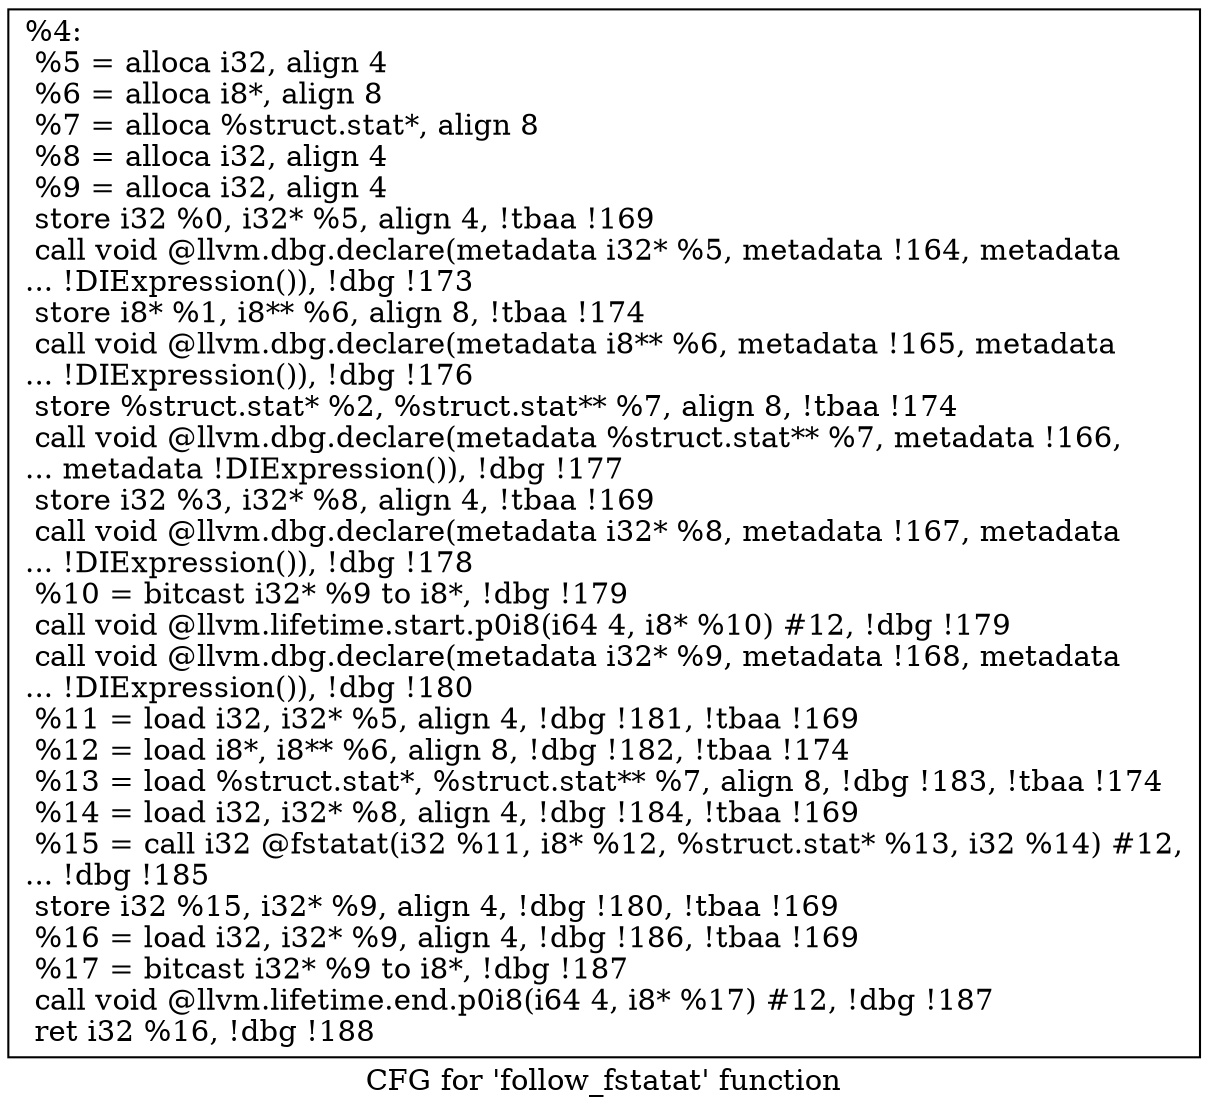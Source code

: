 digraph "CFG for 'follow_fstatat' function" {
	label="CFG for 'follow_fstatat' function";

	Node0x2534970 [shape=record,label="{%4:\l  %5 = alloca i32, align 4\l  %6 = alloca i8*, align 8\l  %7 = alloca %struct.stat*, align 8\l  %8 = alloca i32, align 4\l  %9 = alloca i32, align 4\l  store i32 %0, i32* %5, align 4, !tbaa !169\l  call void @llvm.dbg.declare(metadata i32* %5, metadata !164, metadata\l... !DIExpression()), !dbg !173\l  store i8* %1, i8** %6, align 8, !tbaa !174\l  call void @llvm.dbg.declare(metadata i8** %6, metadata !165, metadata\l... !DIExpression()), !dbg !176\l  store %struct.stat* %2, %struct.stat** %7, align 8, !tbaa !174\l  call void @llvm.dbg.declare(metadata %struct.stat** %7, metadata !166,\l... metadata !DIExpression()), !dbg !177\l  store i32 %3, i32* %8, align 4, !tbaa !169\l  call void @llvm.dbg.declare(metadata i32* %8, metadata !167, metadata\l... !DIExpression()), !dbg !178\l  %10 = bitcast i32* %9 to i8*, !dbg !179\l  call void @llvm.lifetime.start.p0i8(i64 4, i8* %10) #12, !dbg !179\l  call void @llvm.dbg.declare(metadata i32* %9, metadata !168, metadata\l... !DIExpression()), !dbg !180\l  %11 = load i32, i32* %5, align 4, !dbg !181, !tbaa !169\l  %12 = load i8*, i8** %6, align 8, !dbg !182, !tbaa !174\l  %13 = load %struct.stat*, %struct.stat** %7, align 8, !dbg !183, !tbaa !174\l  %14 = load i32, i32* %8, align 4, !dbg !184, !tbaa !169\l  %15 = call i32 @fstatat(i32 %11, i8* %12, %struct.stat* %13, i32 %14) #12,\l... !dbg !185\l  store i32 %15, i32* %9, align 4, !dbg !180, !tbaa !169\l  %16 = load i32, i32* %9, align 4, !dbg !186, !tbaa !169\l  %17 = bitcast i32* %9 to i8*, !dbg !187\l  call void @llvm.lifetime.end.p0i8(i64 4, i8* %17) #12, !dbg !187\l  ret i32 %16, !dbg !188\l}"];
}
